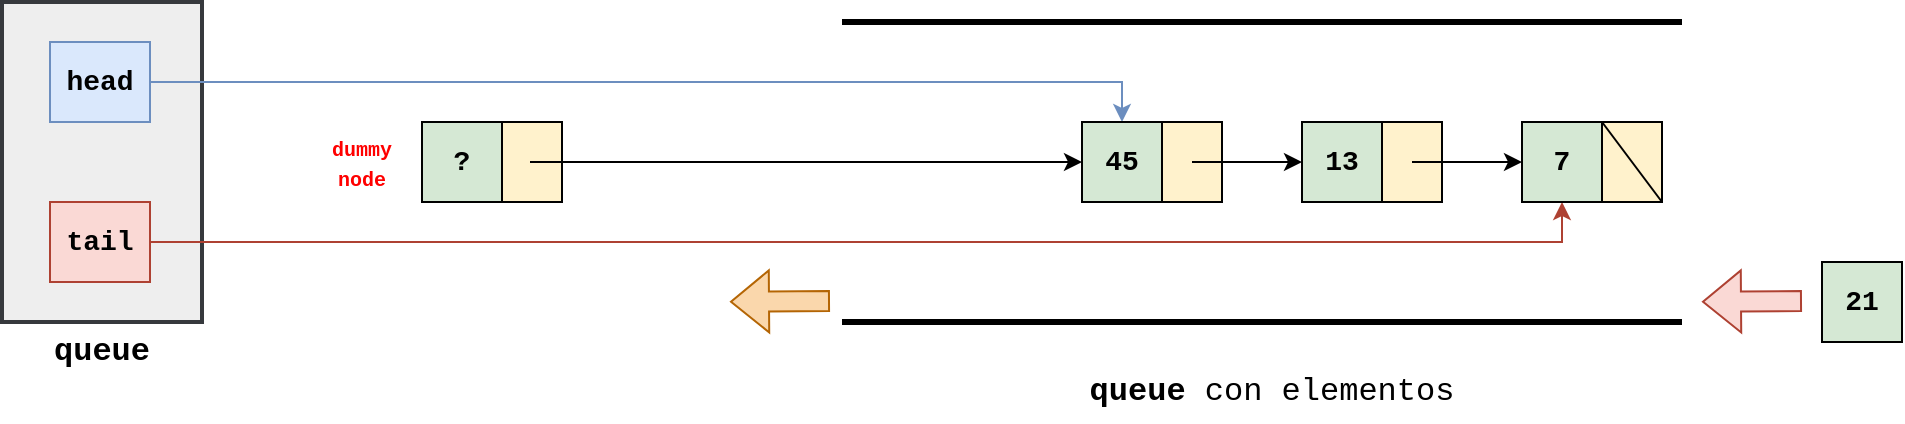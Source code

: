 <mxfile version="24.6.4" type="device">
  <diagram name="Página-1" id="jQoiph2c1nl-3ZJ2nl2n">
    <mxGraphModel dx="880" dy="532" grid="1" gridSize="10" guides="1" tooltips="1" connect="1" arrows="1" fold="1" page="1" pageScale="1" pageWidth="827" pageHeight="1169" math="0" shadow="0">
      <root>
        <mxCell id="0" />
        <mxCell id="1" parent="0" />
        <mxCell id="DvdFpIc3kAiTPLH7OsFK-3" value="" style="rounded=0;whiteSpace=wrap;html=1;fillColor=#eeeeee;strokeColor=#36393D;strokeWidth=2;" parent="1" vertex="1">
          <mxGeometry x="50" y="310" width="100" height="160" as="geometry" />
        </mxCell>
        <mxCell id="DvdFpIc3kAiTPLH7OsFK-4" value="&lt;font style=&quot;font-size: 14px;&quot; face=&quot;Courier New&quot;&gt;&lt;b&gt;head&lt;/b&gt;&lt;/font&gt;" style="rounded=0;whiteSpace=wrap;html=1;fillColor=#dae8fc;strokeColor=#6C8EBF;" parent="1" vertex="1">
          <mxGeometry x="74" y="330" width="50" height="40" as="geometry" />
        </mxCell>
        <mxCell id="DvdFpIc3kAiTPLH7OsFK-5" value="" style="endArrow=classic;html=1;rounded=0;exitX=1;exitY=0.5;exitDx=0;exitDy=0;strokeColor=#6C8EBF;entryX=0.5;entryY=0;entryDx=0;entryDy=0;" parent="1" source="DvdFpIc3kAiTPLH7OsFK-4" target="AvE5WQw8Jb_-of-wMx07-7" edge="1">
          <mxGeometry width="50" height="50" relative="1" as="geometry">
            <mxPoint x="270" y="480" as="sourcePoint" />
            <mxPoint x="180" y="360" as="targetPoint" />
            <Array as="points">
              <mxPoint x="610" y="350" />
            </Array>
          </mxGeometry>
        </mxCell>
        <mxCell id="DvdFpIc3kAiTPLH7OsFK-6" value="&lt;font style=&quot;font-size: 16px;&quot; face=&quot;Courier New&quot;&gt;&lt;b&gt;queue&lt;/b&gt;&lt;/font&gt;" style="text;html=1;align=center;verticalAlign=middle;whiteSpace=wrap;rounded=0;" parent="1" vertex="1">
          <mxGeometry x="70" y="470" width="60" height="30" as="geometry" />
        </mxCell>
        <mxCell id="DvdFpIc3kAiTPLH7OsFK-7" value="&lt;font style=&quot;font-size: 14px;&quot; face=&quot;Courier New&quot;&gt;&lt;b&gt;tail&lt;/b&gt;&lt;/font&gt;" style="rounded=0;whiteSpace=wrap;html=1;fillColor=#fad9d5;strokeColor=#ae4132;" parent="1" vertex="1">
          <mxGeometry x="74" y="410" width="50" height="40" as="geometry" />
        </mxCell>
        <mxCell id="DvdFpIc3kAiTPLH7OsFK-8" value="" style="endArrow=classic;html=1;rounded=0;exitX=1;exitY=0.5;exitDx=0;exitDy=0;strokeColor=#AE4132;entryX=0.5;entryY=1;entryDx=0;entryDy=0;" parent="1" source="DvdFpIc3kAiTPLH7OsFK-7" target="AvE5WQw8Jb_-of-wMx07-13" edge="1">
          <mxGeometry width="50" height="50" relative="1" as="geometry">
            <mxPoint x="270" y="537" as="sourcePoint" />
            <mxPoint x="610" y="420" as="targetPoint" />
            <Array as="points">
              <mxPoint x="830" y="430" />
            </Array>
          </mxGeometry>
        </mxCell>
        <mxCell id="DvdFpIc3kAiTPLH7OsFK-10" value="" style="endArrow=none;html=1;rounded=0;exitX=1;exitY=1;exitDx=0;exitDy=0;entryX=0;entryY=0;entryDx=0;entryDy=0;" parent="1" source="vKHlf7crhxHV-lQtjQDH-2" target="vKHlf7crhxHV-lQtjQDH-2" edge="1">
          <mxGeometry width="50" height="50" relative="1" as="geometry">
            <mxPoint x="230" y="427" as="sourcePoint" />
            <mxPoint x="280" y="377" as="targetPoint" />
          </mxGeometry>
        </mxCell>
        <mxCell id="vKHlf7crhxHV-lQtjQDH-1" value="&lt;font face=&quot;Courier New&quot;&gt;&lt;span style=&quot;font-size: 14px;&quot;&gt;&lt;b&gt;?&lt;/b&gt;&lt;/span&gt;&lt;/font&gt;" style="rounded=0;whiteSpace=wrap;html=1;fillColor=#d5e8d4;strokeColor=#000000;" parent="1" vertex="1">
          <mxGeometry x="260" y="370" width="40" height="40" as="geometry" />
        </mxCell>
        <mxCell id="vKHlf7crhxHV-lQtjQDH-2" value="" style="rounded=0;whiteSpace=wrap;html=1;fillColor=#fff2cc;strokeColor=#000000;" parent="1" vertex="1">
          <mxGeometry x="300" y="370" width="30" height="40" as="geometry" />
        </mxCell>
        <mxCell id="vKHlf7crhxHV-lQtjQDH-5" value="&lt;font color=&quot;#ff0000&quot; style=&quot;font-size: 10px;&quot; face=&quot;Courier New&quot;&gt;&lt;b&gt;dummy node&lt;/b&gt;&lt;/font&gt;" style="text;html=1;align=center;verticalAlign=middle;whiteSpace=wrap;rounded=0;" parent="1" vertex="1">
          <mxGeometry x="210" y="375" width="40" height="30" as="geometry" />
        </mxCell>
        <mxCell id="AvE5WQw8Jb_-of-wMx07-1" value="" style="endArrow=none;html=1;rounded=0;strokeWidth=3;" parent="1" edge="1">
          <mxGeometry width="50" height="50" relative="1" as="geometry">
            <mxPoint x="470" y="320" as="sourcePoint" />
            <mxPoint x="890" y="320" as="targetPoint" />
          </mxGeometry>
        </mxCell>
        <mxCell id="AvE5WQw8Jb_-of-wMx07-2" value="" style="endArrow=none;html=1;rounded=0;strokeWidth=3;" parent="1" edge="1">
          <mxGeometry width="50" height="50" relative="1" as="geometry">
            <mxPoint x="470" y="470" as="sourcePoint" />
            <mxPoint x="890" y="470" as="targetPoint" />
          </mxGeometry>
        </mxCell>
        <mxCell id="AvE5WQw8Jb_-of-wMx07-3" value="&lt;font style=&quot;font-size: 16px;&quot; face=&quot;Courier New&quot;&gt;&lt;b&gt;queue &lt;/b&gt;con elementos&lt;/font&gt;" style="text;html=1;align=center;verticalAlign=middle;whiteSpace=wrap;rounded=0;" parent="1" vertex="1">
          <mxGeometry x="580" y="490" width="210" height="30" as="geometry" />
        </mxCell>
        <mxCell id="AvE5WQw8Jb_-of-wMx07-7" value="&lt;font face=&quot;Courier New&quot;&gt;&lt;span style=&quot;font-size: 14px;&quot;&gt;&lt;b&gt;45&lt;/b&gt;&lt;/span&gt;&lt;/font&gt;" style="rounded=0;whiteSpace=wrap;html=1;fillColor=#d5e8d4;strokeColor=#000000;" parent="1" vertex="1">
          <mxGeometry x="590" y="370" width="40" height="40" as="geometry" />
        </mxCell>
        <mxCell id="AvE5WQw8Jb_-of-wMx07-8" value="" style="rounded=0;whiteSpace=wrap;html=1;fillColor=#fff2cc;strokeColor=#000000;" parent="1" vertex="1">
          <mxGeometry x="630" y="370" width="30" height="40" as="geometry" />
        </mxCell>
        <mxCell id="AvE5WQw8Jb_-of-wMx07-9" value="" style="endArrow=classic;html=1;rounded=0;" parent="1" edge="1">
          <mxGeometry width="50" height="50" relative="1" as="geometry">
            <mxPoint x="645" y="390" as="sourcePoint" />
            <mxPoint x="700" y="390" as="targetPoint" />
          </mxGeometry>
        </mxCell>
        <mxCell id="AvE5WQw8Jb_-of-wMx07-10" value="&lt;font face=&quot;Courier New&quot;&gt;&lt;span style=&quot;font-size: 14px;&quot;&gt;&lt;b&gt;13&lt;/b&gt;&lt;/span&gt;&lt;/font&gt;" style="rounded=0;whiteSpace=wrap;html=1;fillColor=#d5e8d4;strokeColor=#000000;" parent="1" vertex="1">
          <mxGeometry x="700" y="370" width="40" height="40" as="geometry" />
        </mxCell>
        <mxCell id="AvE5WQw8Jb_-of-wMx07-11" value="" style="rounded=0;whiteSpace=wrap;html=1;fillColor=#fff2cc;strokeColor=#000000;" parent="1" vertex="1">
          <mxGeometry x="740" y="370" width="30" height="40" as="geometry" />
        </mxCell>
        <mxCell id="AvE5WQw8Jb_-of-wMx07-12" value="" style="endArrow=classic;html=1;rounded=0;" parent="1" edge="1">
          <mxGeometry width="50" height="50" relative="1" as="geometry">
            <mxPoint x="755" y="390" as="sourcePoint" />
            <mxPoint x="810" y="390" as="targetPoint" />
          </mxGeometry>
        </mxCell>
        <mxCell id="AvE5WQw8Jb_-of-wMx07-13" value="&lt;font face=&quot;Courier New&quot;&gt;&lt;span style=&quot;font-size: 14px;&quot;&gt;&lt;b&gt;7&lt;/b&gt;&lt;/span&gt;&lt;/font&gt;" style="rounded=0;whiteSpace=wrap;html=1;fillColor=#d5e8d4;strokeColor=#000000;" parent="1" vertex="1">
          <mxGeometry x="810" y="370" width="40" height="40" as="geometry" />
        </mxCell>
        <mxCell id="AvE5WQw8Jb_-of-wMx07-14" value="" style="rounded=0;whiteSpace=wrap;html=1;fillColor=#fff2cc;strokeColor=#000000;" parent="1" vertex="1">
          <mxGeometry x="850" y="370" width="30" height="40" as="geometry" />
        </mxCell>
        <mxCell id="AvE5WQw8Jb_-of-wMx07-15" value="" style="endArrow=none;html=1;rounded=0;exitX=1;exitY=1;exitDx=0;exitDy=0;entryX=0;entryY=0;entryDx=0;entryDy=0;exitPerimeter=0;" parent="1" source="AvE5WQw8Jb_-of-wMx07-14" target="AvE5WQw8Jb_-of-wMx07-14" edge="1">
          <mxGeometry width="50" height="50" relative="1" as="geometry">
            <mxPoint x="530" y="550" as="sourcePoint" />
            <mxPoint x="580" y="500" as="targetPoint" />
          </mxGeometry>
        </mxCell>
        <mxCell id="AvE5WQw8Jb_-of-wMx07-17" value="" style="shape=flexArrow;endArrow=classic;html=1;rounded=0;fillColor=#fad9d5;strokeColor=#ae4132;" parent="1" edge="1">
          <mxGeometry width="50" height="50" relative="1" as="geometry">
            <mxPoint x="950" y="459.5" as="sourcePoint" />
            <mxPoint x="900" y="459.84" as="targetPoint" />
          </mxGeometry>
        </mxCell>
        <mxCell id="AvE5WQw8Jb_-of-wMx07-18" value="" style="endArrow=classic;html=1;rounded=0;entryX=0;entryY=0.5;entryDx=0;entryDy=0;" parent="1" target="AvE5WQw8Jb_-of-wMx07-7" edge="1">
          <mxGeometry width="50" height="50" relative="1" as="geometry">
            <mxPoint x="314" y="390" as="sourcePoint" />
            <mxPoint x="600" y="400" as="targetPoint" />
          </mxGeometry>
        </mxCell>
        <mxCell id="AvE5WQw8Jb_-of-wMx07-21" value="" style="shape=flexArrow;endArrow=classic;html=1;rounded=0;fillColor=#fad7ac;strokeColor=#b46504;" parent="1" edge="1">
          <mxGeometry width="50" height="50" relative="1" as="geometry">
            <mxPoint x="464" y="459.5" as="sourcePoint" />
            <mxPoint x="414" y="459.84" as="targetPoint" />
          </mxGeometry>
        </mxCell>
        <mxCell id="yQ9D3G-4GoF_5dVMJYFF-1" value="&lt;font face=&quot;Courier New&quot;&gt;&lt;span style=&quot;font-size: 14px;&quot;&gt;&lt;b&gt;21&lt;/b&gt;&lt;/span&gt;&lt;/font&gt;" style="rounded=0;whiteSpace=wrap;html=1;fillColor=#d5e8d4;strokeColor=#000000;" vertex="1" parent="1">
          <mxGeometry x="960" y="440" width="40" height="40" as="geometry" />
        </mxCell>
      </root>
    </mxGraphModel>
  </diagram>
</mxfile>

